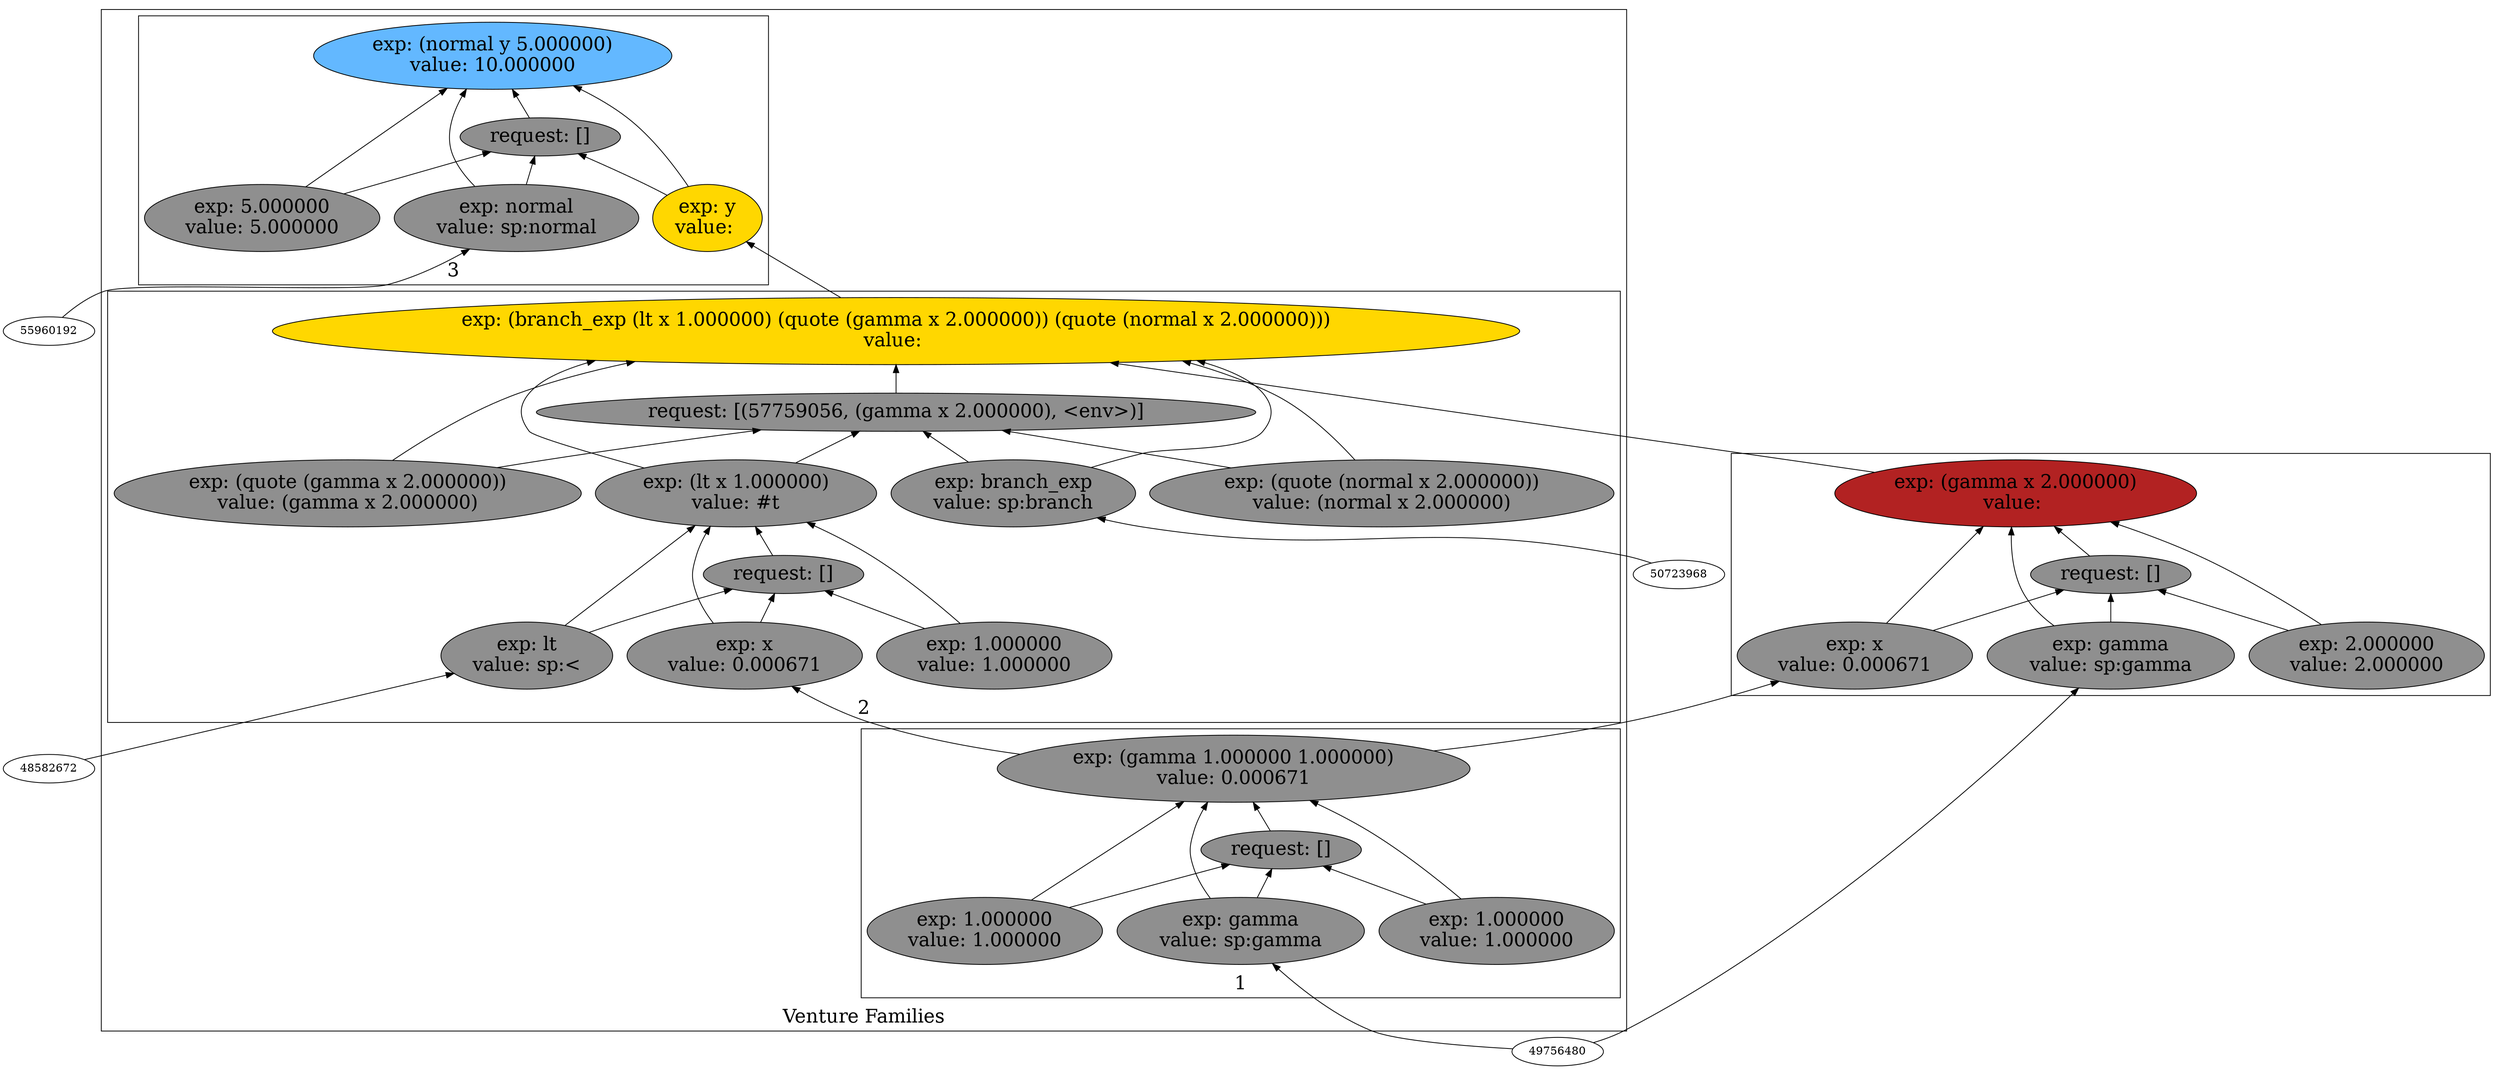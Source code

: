 digraph {
rankdir=BT
fontsize=24
subgraph cluster1 {
label="Venture Families"
subgraph cluster2 {
label="1"
"58182000"["fillcolor"="grey56" "fontsize"="24" "label"="exp: (gamma 1.000000 1.000000)\nvalue: 0.000671" "shape"="ellipse" "style"="filled" ]
"57820576"["fillcolor"="grey56" "fontsize"="24" "label"="request: []" "shape"="ellipse" "style"="filled" ]
"56189504"["fillcolor"="grey56" "fontsize"="24" "label"="exp: gamma\nvalue: sp:gamma" "shape"="ellipse" "style"="filled" ]
"56908640"["fillcolor"="grey56" "fontsize"="24" "label"="exp: 1.000000\nvalue: 1.000000" "shape"="ellipse" "style"="filled" ]
"57045648"["fillcolor"="grey56" "fontsize"="24" "label"="exp: 1.000000\nvalue: 1.000000" "shape"="ellipse" "style"="filled" ]
}

subgraph cluster3 {
label="2"
"58525680"["fillcolor"="gold" "fontsize"="24" "label"="exp: (branch_exp (lt x 1.000000) (quote (gamma x 2.000000)) (quote (normal x 2.000000)))\nvalue: " "shape"="ellipse" "style"="filled" ]
"57759056"["fillcolor"="grey56" "fontsize"="24" "label"="request: [(57759056, (gamma x 2.000000), <env>)]" "shape"="ellipse" "style"="filled" ]
"57083392"["fillcolor"="grey56" "fontsize"="24" "label"="exp: branch_exp\nvalue: sp:branch" "shape"="ellipse" "style"="filled" ]
"57534240"["fillcolor"="grey56" "fontsize"="24" "label"="exp: (lt x 1.000000)\nvalue: #t" "shape"="ellipse" "style"="filled" ]
"57499296"["fillcolor"="grey56" "fontsize"="24" "label"="request: []" "shape"="ellipse" "style"="filled" ]
"56365488"["fillcolor"="grey56" "fontsize"="24" "label"="exp: lt\nvalue: sp:<" "shape"="ellipse" "style"="filled" ]
"56497664"["fillcolor"="grey56" "fontsize"="24" "label"="exp: x\nvalue: 0.000671" "shape"="ellipse" "style"="filled" ]
"56100400"["fillcolor"="grey56" "fontsize"="24" "label"="exp: 1.000000\nvalue: 1.000000" "shape"="ellipse" "style"="filled" ]
"56301184"["fillcolor"="grey56" "fontsize"="24" "label"="exp: (quote (gamma x 2.000000))\nvalue: (gamma x 2.000000)" "shape"="ellipse" "style"="filled" ]
"56184528"["fillcolor"="grey56" "fontsize"="24" "label"="exp: (quote (normal x 2.000000))\nvalue: (normal x 2.000000)" "shape"="ellipse" "style"="filled" ]
}

subgraph cluster4 {
label="3"
"56266672"["fillcolor"="steelblue1" "fontsize"="24" "label"="exp: (normal y 5.000000)\nvalue: 10.000000" "shape"="ellipse" "style"="filled" ]
"58535664"["fillcolor"="grey56" "fontsize"="24" "label"="request: []" "shape"="ellipse" "style"="filled" ]
"56981728"["fillcolor"="grey56" "fontsize"="24" "label"="exp: normal\nvalue: sp:normal" "shape"="ellipse" "style"="filled" ]
"57032928"["fillcolor"="gold" "fontsize"="24" "label"="exp: y\nvalue: " "shape"="ellipse" "style"="filled" ]
"57069104"["fillcolor"="grey56" "fontsize"="24" "label"="exp: 5.000000\nvalue: 5.000000" "shape"="ellipse" "style"="filled" ]
}

}

subgraph cluster5 {
label=""
"56538592"["fillcolor"="firebrick" "fontsize"="24" "label"="exp: (gamma x 2.000000)\nvalue: " "shape"="ellipse" "style"="filled" ]
"56348048"["fillcolor"="grey56" "fontsize"="24" "label"="request: []" "shape"="ellipse" "style"="filled" ]
"56072400"["fillcolor"="grey56" "fontsize"="24" "label"="exp: gamma\nvalue: sp:gamma" "shape"="ellipse" "style"="filled" ]
"56858176"["fillcolor"="grey56" "fontsize"="24" "label"="exp: x\nvalue: 0.000671" "shape"="ellipse" "style"="filled" ]
"56894352"["fillcolor"="grey56" "fontsize"="24" "label"="exp: 2.000000\nvalue: 2.000000" "shape"="ellipse" "style"="filled" ]
}

"56981728" -> "56266672"["arrowhead"="normal" "color"="black" "style"="solid" ]
"56981728" -> "58535664"["arrowhead"="normal" "color"="black" "style"="solid" ]
"55960192" -> "56981728"["arrowhead"="normal" "color"="black" "style"="solid" ]
"57032928" -> "56266672"["arrowhead"="normal" "color"="black" "style"="solid" ]
"57032928" -> "58535664"["arrowhead"="normal" "color"="black" "style"="solid" ]
"58525680" -> "57032928"["arrowhead"="normal" "color"="black" "style"="solid" ]
"57069104" -> "56266672"["arrowhead"="normal" "color"="black" "style"="solid" ]
"57069104" -> "58535664"["arrowhead"="normal" "color"="black" "style"="solid" ]
"58535664" -> "56266672"["arrowhead"="normal" "color"="black" "style"="solid" ]
"56072400" -> "56538592"["arrowhead"="normal" "color"="black" "style"="solid" ]
"56072400" -> "56348048"["arrowhead"="normal" "color"="black" "style"="solid" ]
"49756480" -> "56072400"["arrowhead"="normal" "color"="black" "style"="solid" ]
"56858176" -> "56538592"["arrowhead"="normal" "color"="black" "style"="solid" ]
"56858176" -> "56348048"["arrowhead"="normal" "color"="black" "style"="solid" ]
"58182000" -> "56858176"["arrowhead"="normal" "color"="black" "style"="solid" ]
"56894352" -> "56538592"["arrowhead"="normal" "color"="black" "style"="solid" ]
"56894352" -> "56348048"["arrowhead"="normal" "color"="black" "style"="solid" ]
"56348048" -> "56538592"["arrowhead"="normal" "color"="black" "style"="solid" ]
"56189504" -> "58182000"["arrowhead"="normal" "color"="black" "style"="solid" ]
"56189504" -> "57820576"["arrowhead"="normal" "color"="black" "style"="solid" ]
"49756480" -> "56189504"["arrowhead"="normal" "color"="black" "style"="solid" ]
"56908640" -> "58182000"["arrowhead"="normal" "color"="black" "style"="solid" ]
"56908640" -> "57820576"["arrowhead"="normal" "color"="black" "style"="solid" ]
"57045648" -> "58182000"["arrowhead"="normal" "color"="black" "style"="solid" ]
"57045648" -> "57820576"["arrowhead"="normal" "color"="black" "style"="solid" ]
"57820576" -> "58182000"["arrowhead"="normal" "color"="black" "style"="solid" ]
"57083392" -> "58525680"["arrowhead"="normal" "color"="black" "style"="solid" ]
"57083392" -> "57759056"["arrowhead"="normal" "color"="black" "style"="solid" ]
"50723968" -> "57083392"["arrowhead"="normal" "color"="black" "style"="solid" ]
"57534240" -> "58525680"["arrowhead"="normal" "color"="black" "style"="solid" ]
"57534240" -> "57759056"["arrowhead"="normal" "color"="black" "style"="solid" ]
"56365488" -> "57534240"["arrowhead"="normal" "color"="black" "style"="solid" ]
"56365488" -> "57499296"["arrowhead"="normal" "color"="black" "style"="solid" ]
"48582672" -> "56365488"["arrowhead"="normal" "color"="black" "style"="solid" ]
"56497664" -> "57534240"["arrowhead"="normal" "color"="black" "style"="solid" ]
"56497664" -> "57499296"["arrowhead"="normal" "color"="black" "style"="solid" ]
"58182000" -> "56497664"["arrowhead"="normal" "color"="black" "style"="solid" ]
"56100400" -> "57534240"["arrowhead"="normal" "color"="black" "style"="solid" ]
"56100400" -> "57499296"["arrowhead"="normal" "color"="black" "style"="solid" ]
"57499296" -> "57534240"["arrowhead"="normal" "color"="black" "style"="solid" ]
"56301184" -> "58525680"["arrowhead"="normal" "color"="black" "style"="solid" ]
"56301184" -> "57759056"["arrowhead"="normal" "color"="black" "style"="solid" ]
"56184528" -> "58525680"["arrowhead"="normal" "color"="black" "style"="solid" ]
"56184528" -> "57759056"["arrowhead"="normal" "color"="black" "style"="solid" ]
"57759056" -> "58525680"["arrowhead"="normal" "color"="black" "style"="solid" ]
"56538592" -> "58525680"["arrowhead"="normal" "color"="black" "style"="solid" ]

}